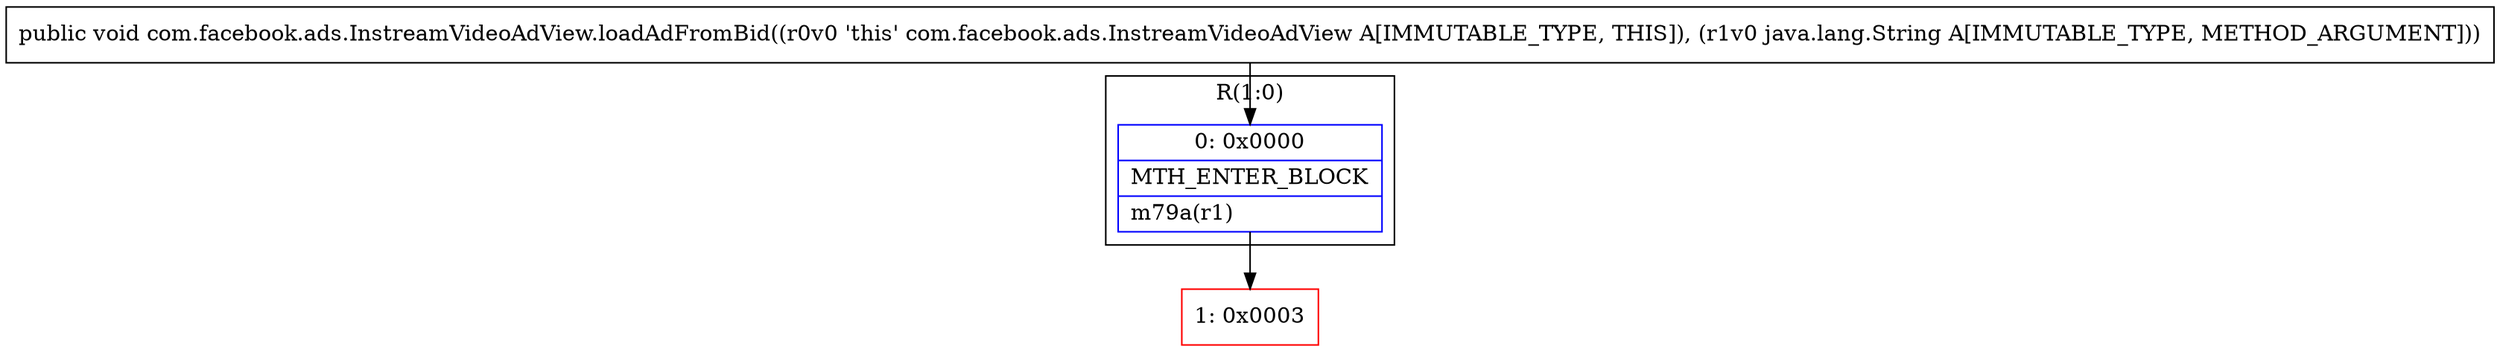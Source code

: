 digraph "CFG forcom.facebook.ads.InstreamVideoAdView.loadAdFromBid(Ljava\/lang\/String;)V" {
subgraph cluster_Region_805600687 {
label = "R(1:0)";
node [shape=record,color=blue];
Node_0 [shape=record,label="{0\:\ 0x0000|MTH_ENTER_BLOCK\l|m79a(r1)\l}"];
}
Node_1 [shape=record,color=red,label="{1\:\ 0x0003}"];
MethodNode[shape=record,label="{public void com.facebook.ads.InstreamVideoAdView.loadAdFromBid((r0v0 'this' com.facebook.ads.InstreamVideoAdView A[IMMUTABLE_TYPE, THIS]), (r1v0 java.lang.String A[IMMUTABLE_TYPE, METHOD_ARGUMENT])) }"];
MethodNode -> Node_0;
Node_0 -> Node_1;
}

